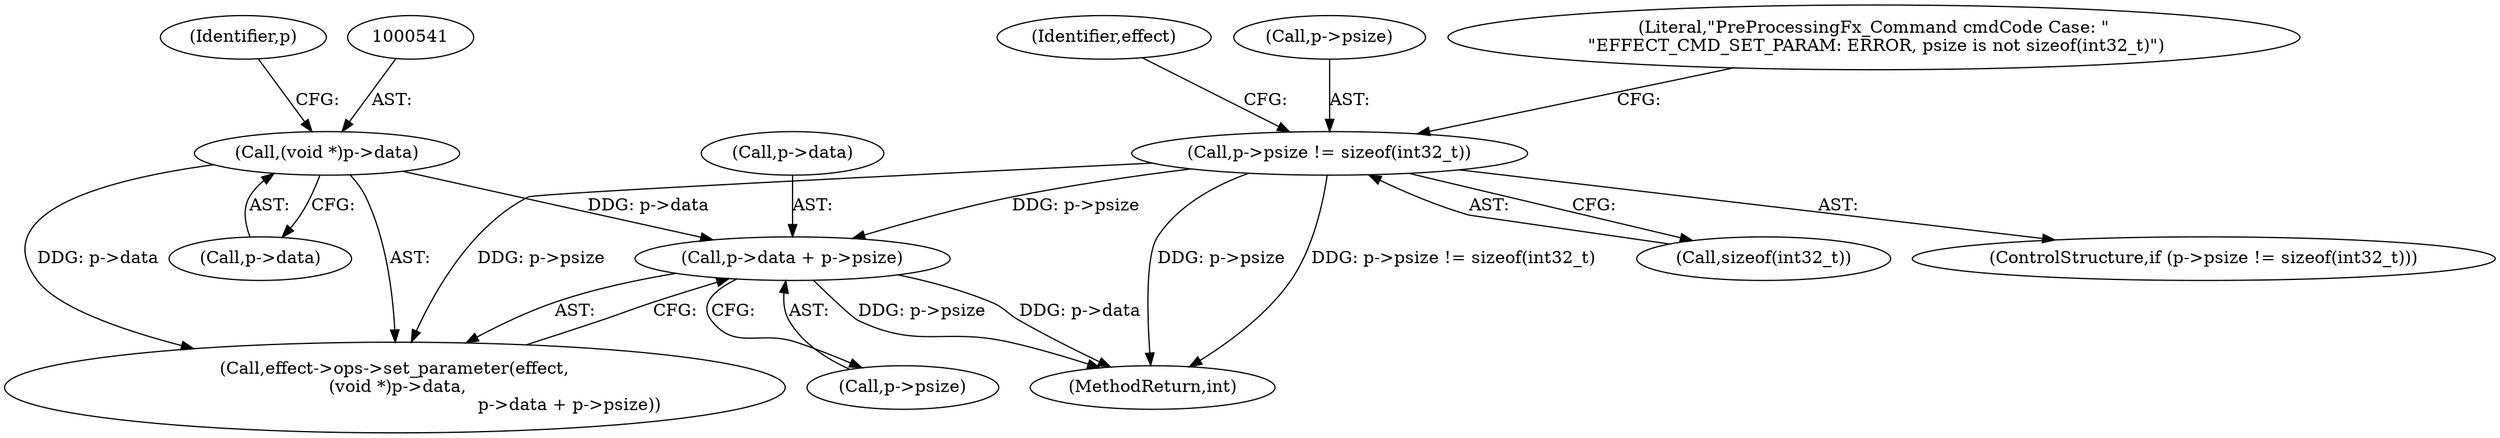 digraph "0_Android_aeea52da00d210587fb3ed895de3d5f2e0264c88_9@pointer" {
"1000545" [label="(Call,p->data + p->psize)"];
"1000540" [label="(Call,(void *)p->data)"];
"1000514" [label="(Call,p->psize != sizeof(int32_t))"];
"1000540" [label="(Call,(void *)p->data)"];
"1000518" [label="(Call,sizeof(int32_t))"];
"1000522" [label="(Literal,\"PreProcessingFx_Command cmdCode Case: \"\n \"EFFECT_CMD_SET_PARAM: ERROR, psize is not sizeof(int32_t)\")"];
"1000546" [label="(Call,p->data)"];
"1000542" [label="(Call,p->data)"];
"1000529" [label="(Identifier,effect)"];
"1000513" [label="(ControlStructure,if (p->psize != sizeof(int32_t)))"];
"1000538" [label="(Call,effect->ops->set_parameter(effect,\n (void *)p->data,\n                                                                p->data + p->psize))"];
"1000549" [label="(Call,p->psize)"];
"1000515" [label="(Call,p->psize)"];
"1000547" [label="(Identifier,p)"];
"1000514" [label="(Call,p->psize != sizeof(int32_t))"];
"1000545" [label="(Call,p->data + p->psize)"];
"1001318" [label="(MethodReturn,int)"];
"1000545" -> "1000538"  [label="AST: "];
"1000545" -> "1000549"  [label="CFG: "];
"1000546" -> "1000545"  [label="AST: "];
"1000549" -> "1000545"  [label="AST: "];
"1000538" -> "1000545"  [label="CFG: "];
"1000545" -> "1001318"  [label="DDG: p->data"];
"1000545" -> "1001318"  [label="DDG: p->psize"];
"1000540" -> "1000545"  [label="DDG: p->data"];
"1000514" -> "1000545"  [label="DDG: p->psize"];
"1000540" -> "1000538"  [label="AST: "];
"1000540" -> "1000542"  [label="CFG: "];
"1000541" -> "1000540"  [label="AST: "];
"1000542" -> "1000540"  [label="AST: "];
"1000547" -> "1000540"  [label="CFG: "];
"1000540" -> "1000538"  [label="DDG: p->data"];
"1000514" -> "1000513"  [label="AST: "];
"1000514" -> "1000518"  [label="CFG: "];
"1000515" -> "1000514"  [label="AST: "];
"1000518" -> "1000514"  [label="AST: "];
"1000522" -> "1000514"  [label="CFG: "];
"1000529" -> "1000514"  [label="CFG: "];
"1000514" -> "1001318"  [label="DDG: p->psize != sizeof(int32_t)"];
"1000514" -> "1001318"  [label="DDG: p->psize"];
"1000514" -> "1000538"  [label="DDG: p->psize"];
}
